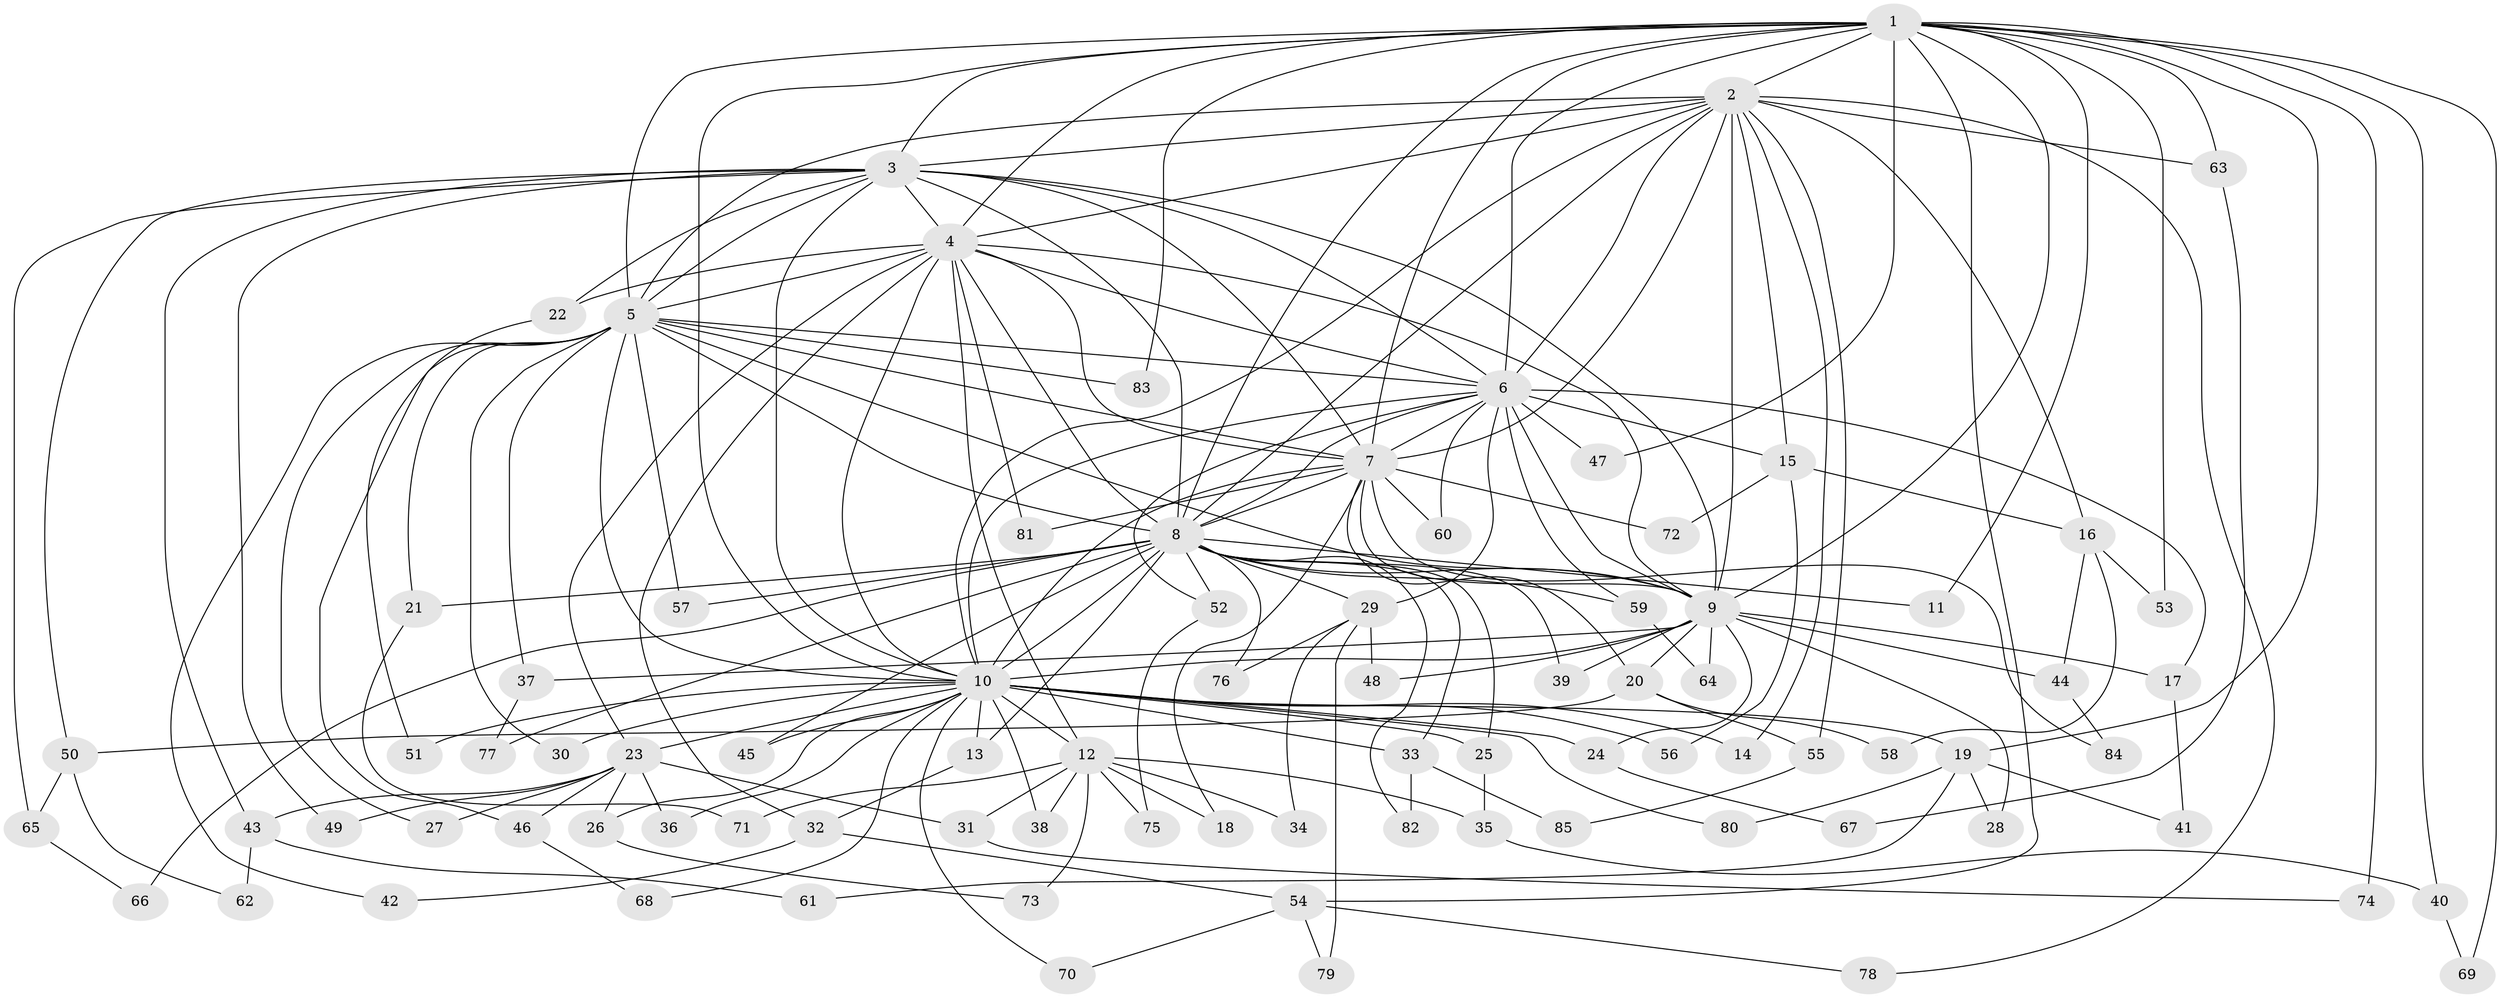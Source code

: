 // Generated by graph-tools (version 1.1) at 2025/44/03/09/25 04:44:46]
// undirected, 85 vertices, 195 edges
graph export_dot {
graph [start="1"]
  node [color=gray90,style=filled];
  1;
  2;
  3;
  4;
  5;
  6;
  7;
  8;
  9;
  10;
  11;
  12;
  13;
  14;
  15;
  16;
  17;
  18;
  19;
  20;
  21;
  22;
  23;
  24;
  25;
  26;
  27;
  28;
  29;
  30;
  31;
  32;
  33;
  34;
  35;
  36;
  37;
  38;
  39;
  40;
  41;
  42;
  43;
  44;
  45;
  46;
  47;
  48;
  49;
  50;
  51;
  52;
  53;
  54;
  55;
  56;
  57;
  58;
  59;
  60;
  61;
  62;
  63;
  64;
  65;
  66;
  67;
  68;
  69;
  70;
  71;
  72;
  73;
  74;
  75;
  76;
  77;
  78;
  79;
  80;
  81;
  82;
  83;
  84;
  85;
  1 -- 2;
  1 -- 3;
  1 -- 4;
  1 -- 5;
  1 -- 6;
  1 -- 7;
  1 -- 8;
  1 -- 9;
  1 -- 10;
  1 -- 11;
  1 -- 19;
  1 -- 40;
  1 -- 47;
  1 -- 53;
  1 -- 54;
  1 -- 63;
  1 -- 69;
  1 -- 74;
  1 -- 83;
  2 -- 3;
  2 -- 4;
  2 -- 5;
  2 -- 6;
  2 -- 7;
  2 -- 8;
  2 -- 9;
  2 -- 10;
  2 -- 14;
  2 -- 15;
  2 -- 16;
  2 -- 55;
  2 -- 63;
  2 -- 78;
  3 -- 4;
  3 -- 5;
  3 -- 6;
  3 -- 7;
  3 -- 8;
  3 -- 9;
  3 -- 10;
  3 -- 22;
  3 -- 43;
  3 -- 49;
  3 -- 50;
  3 -- 65;
  4 -- 5;
  4 -- 6;
  4 -- 7;
  4 -- 8;
  4 -- 9;
  4 -- 10;
  4 -- 12;
  4 -- 22;
  4 -- 23;
  4 -- 32;
  4 -- 81;
  5 -- 6;
  5 -- 7;
  5 -- 8;
  5 -- 9;
  5 -- 10;
  5 -- 21;
  5 -- 27;
  5 -- 30;
  5 -- 37;
  5 -- 42;
  5 -- 46;
  5 -- 57;
  5 -- 83;
  6 -- 7;
  6 -- 8;
  6 -- 9;
  6 -- 10;
  6 -- 15;
  6 -- 17;
  6 -- 29;
  6 -- 47;
  6 -- 52;
  6 -- 59;
  6 -- 60;
  7 -- 8;
  7 -- 9;
  7 -- 10;
  7 -- 18;
  7 -- 20;
  7 -- 60;
  7 -- 72;
  7 -- 81;
  7 -- 84;
  8 -- 9;
  8 -- 10;
  8 -- 11;
  8 -- 13;
  8 -- 21;
  8 -- 25;
  8 -- 29;
  8 -- 33;
  8 -- 39;
  8 -- 45;
  8 -- 52;
  8 -- 57;
  8 -- 59;
  8 -- 66;
  8 -- 76;
  8 -- 77;
  8 -- 82;
  9 -- 10;
  9 -- 17;
  9 -- 20;
  9 -- 24;
  9 -- 28;
  9 -- 37;
  9 -- 39;
  9 -- 44;
  9 -- 48;
  9 -- 64;
  10 -- 12;
  10 -- 13;
  10 -- 14;
  10 -- 19;
  10 -- 23;
  10 -- 24;
  10 -- 25;
  10 -- 26;
  10 -- 30;
  10 -- 33;
  10 -- 36;
  10 -- 38;
  10 -- 45;
  10 -- 51;
  10 -- 56;
  10 -- 68;
  10 -- 70;
  10 -- 80;
  12 -- 18;
  12 -- 31;
  12 -- 34;
  12 -- 35;
  12 -- 38;
  12 -- 71;
  12 -- 73;
  12 -- 75;
  13 -- 32;
  15 -- 16;
  15 -- 56;
  15 -- 72;
  16 -- 44;
  16 -- 53;
  16 -- 58;
  17 -- 41;
  19 -- 28;
  19 -- 41;
  19 -- 61;
  19 -- 80;
  20 -- 50;
  20 -- 55;
  20 -- 58;
  21 -- 71;
  22 -- 51;
  23 -- 26;
  23 -- 27;
  23 -- 31;
  23 -- 36;
  23 -- 43;
  23 -- 46;
  23 -- 49;
  24 -- 67;
  25 -- 35;
  26 -- 73;
  29 -- 34;
  29 -- 48;
  29 -- 76;
  29 -- 79;
  31 -- 74;
  32 -- 42;
  32 -- 54;
  33 -- 82;
  33 -- 85;
  35 -- 40;
  37 -- 77;
  40 -- 69;
  43 -- 61;
  43 -- 62;
  44 -- 84;
  46 -- 68;
  50 -- 62;
  50 -- 65;
  52 -- 75;
  54 -- 70;
  54 -- 78;
  54 -- 79;
  55 -- 85;
  59 -- 64;
  63 -- 67;
  65 -- 66;
}
